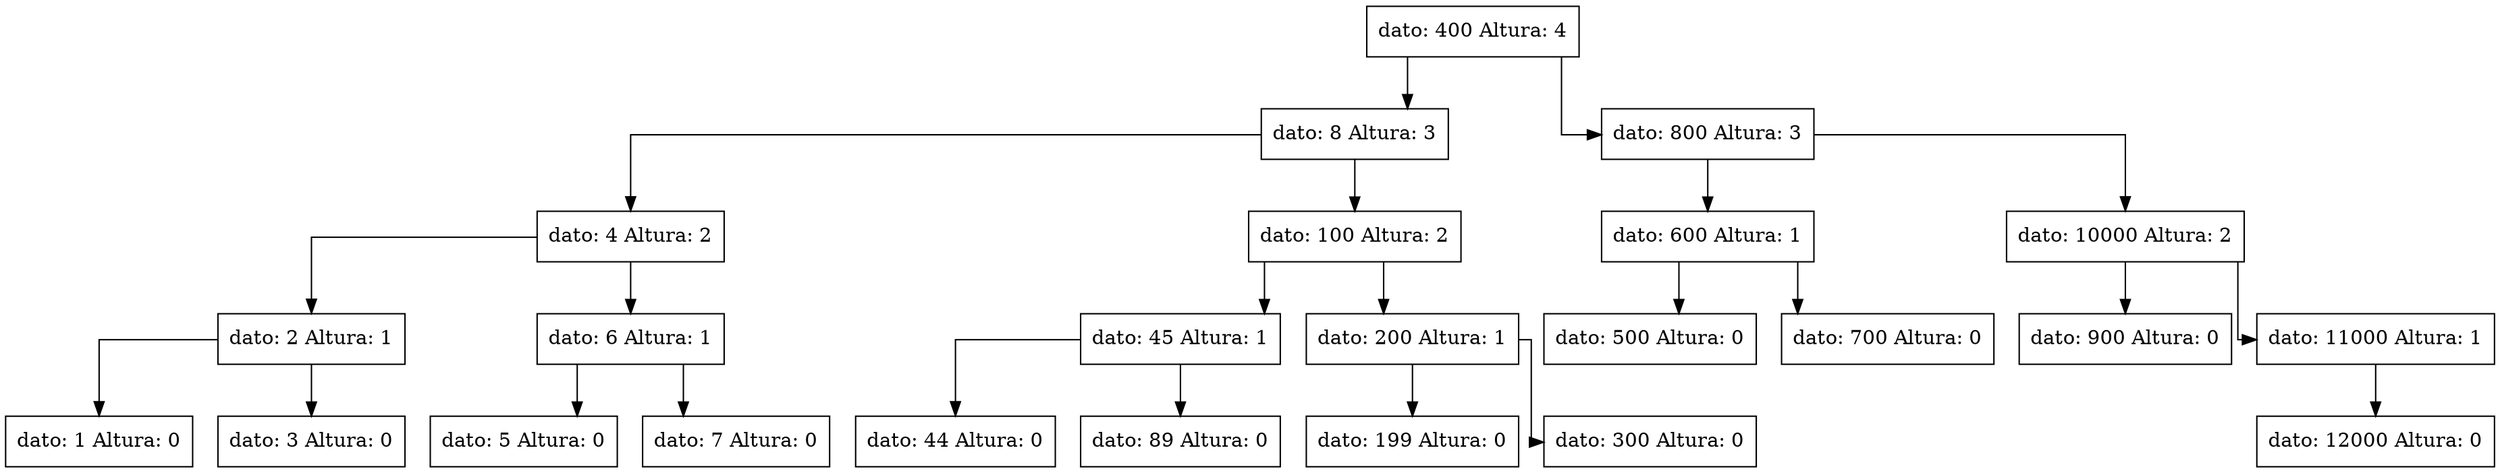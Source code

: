digraph G { node[shape = box;] concentrate=true; graph[splines = ortho]; nodo400[shape = record label = "{dato: 400  Altura: 4}"]nodo400
nodo8[shape = record label = "{dato: 8  Altura: 3}"]nodo8
nodo4[shape = record label = "{dato: 4  Altura: 2}"]nodo4
nodo2[shape = record label = "{dato: 2  Altura: 1}"]nodo2
nodo1[shape = record label = "{dato: 1  Altura: 0}"]nodo1
nodo3[shape = record label = "{dato: 3  Altura: 0}"]nodo3
nodo6[shape = record label = "{dato: 6  Altura: 1}"]nodo6
nodo5[shape = record label = "{dato: 5  Altura: 0}"]nodo5
nodo7[shape = record label = "{dato: 7  Altura: 0}"]nodo7
nodo100[shape = record label = "{dato: 100  Altura: 2}"]nodo100
nodo45[shape = record label = "{dato: 45  Altura: 1}"]nodo45
nodo44[shape = record label = "{dato: 44  Altura: 0}"]nodo44
nodo89[shape = record label = "{dato: 89  Altura: 0}"]nodo89
nodo200[shape = record label = "{dato: 200  Altura: 1}"]nodo200
nodo199[shape = record label = "{dato: 199  Altura: 0}"]nodo199
nodo300[shape = record label = "{dato: 300  Altura: 0}"]nodo300
nodo800[shape = record label = "{dato: 800  Altura: 3}"]nodo800
nodo600[shape = record label = "{dato: 600  Altura: 1}"]nodo600
nodo500[shape = record label = "{dato: 500  Altura: 0}"]nodo500
nodo700[shape = record label = "{dato: 700  Altura: 0}"]nodo700
nodo10000[shape = record label = "{dato: 10000  Altura: 2}"]nodo10000
nodo900[shape = record label = "{dato: 900  Altura: 0}"]nodo900
nodo11000[shape = record label = "{dato: 11000  Altura: 1}"]nodo11000
nodo12000[shape = record label = "{dato: 12000  Altura: 0}"]nodo12000
nodo400->nodo800
nodo400->nodo8
nodo8->nodo100
nodo8->nodo4
nodo4->nodo6
nodo4->nodo2
nodo2->nodo3
nodo2->nodo1
nodo6->nodo7
nodo6->nodo5
nodo100->nodo200
nodo100->nodo45
nodo45->nodo89
nodo45->nodo44
nodo200->nodo300
nodo200->nodo199
nodo800->nodo10000
nodo800->nodo600
nodo600->nodo700
nodo600->nodo500
nodo10000->nodo11000
nodo10000->nodo900
nodo11000->nodo12000
}